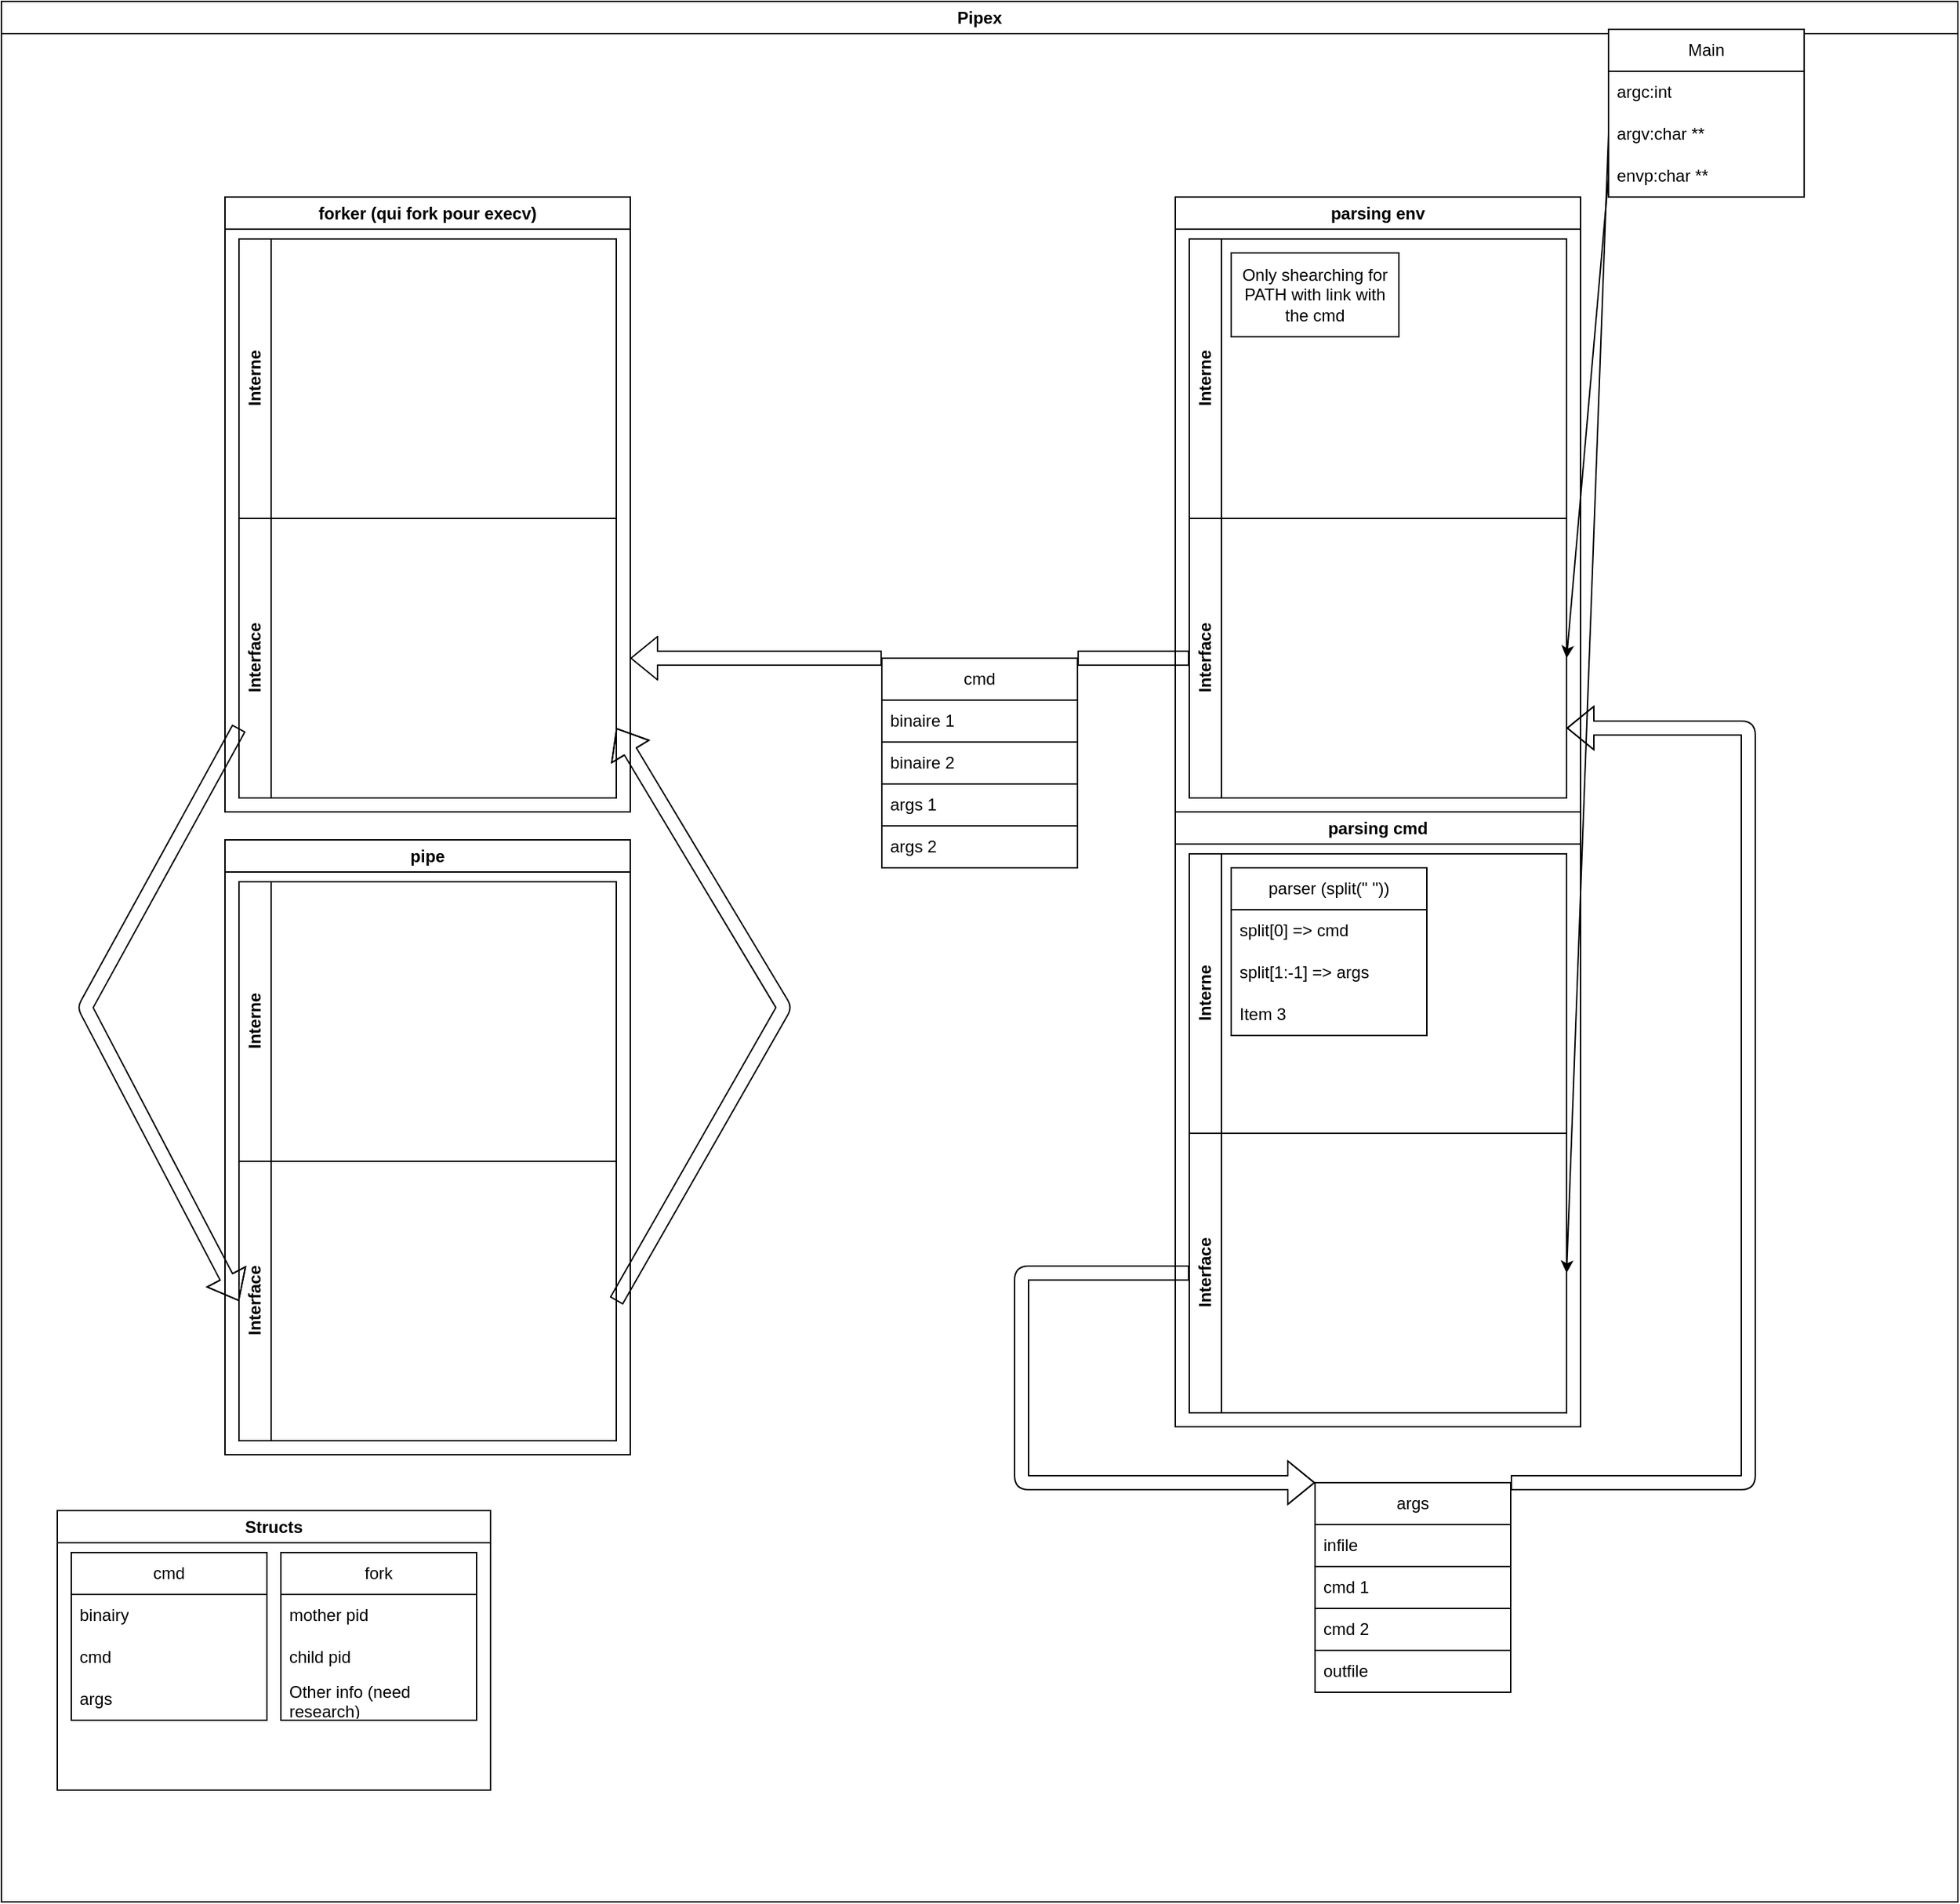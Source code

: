 <mxfile>
    <diagram id="48ALAnnVDGwrd_75UYFQ" name="Page-1">
        <mxGraphModel dx="1157" dy="763" grid="1" gridSize="10" guides="1" tooltips="1" connect="1" arrows="1" fold="1" page="1" pageScale="1" pageWidth="850" pageHeight="1100" math="0" shadow="0">
            <root>
                <mxCell id="0"/>
                <mxCell id="1" parent="0"/>
                <mxCell id="2" value="Pipex" style="swimlane;whiteSpace=wrap;html=1;" vertex="1" parent="1">
                    <mxGeometry x="40" y="40" width="1400" height="1360" as="geometry">
                        <mxRectangle x="-50" y="100" width="70" height="30" as="alternateBounds"/>
                    </mxGeometry>
                </mxCell>
                <mxCell id="10" value="Main" style="swimlane;fontStyle=0;childLayout=stackLayout;horizontal=1;startSize=30;horizontalStack=0;resizeParent=1;resizeParentMax=0;resizeLast=0;collapsible=1;marginBottom=0;whiteSpace=wrap;html=1;" vertex="1" parent="2">
                    <mxGeometry x="1150" y="20" width="140" height="120" as="geometry"/>
                </mxCell>
                <mxCell id="11" value="argc:int" style="text;strokeColor=none;fillColor=none;align=left;verticalAlign=middle;spacingLeft=4;spacingRight=4;overflow=hidden;points=[[0,0.5],[1,0.5]];portConstraint=eastwest;rotatable=0;whiteSpace=wrap;html=1;" vertex="1" parent="10">
                    <mxGeometry y="30" width="140" height="30" as="geometry"/>
                </mxCell>
                <mxCell id="12" value="argv:char **" style="text;strokeColor=none;fillColor=none;align=left;verticalAlign=middle;spacingLeft=4;spacingRight=4;overflow=hidden;points=[[0,0.5],[1,0.5]];portConstraint=eastwest;rotatable=0;whiteSpace=wrap;html=1;" vertex="1" parent="10">
                    <mxGeometry y="60" width="140" height="30" as="geometry"/>
                </mxCell>
                <mxCell id="13" value="envp:char **" style="text;strokeColor=none;fillColor=none;align=left;verticalAlign=middle;spacingLeft=4;spacingRight=4;overflow=hidden;points=[[0,0.5],[1,0.5]];portConstraint=eastwest;rotatable=0;whiteSpace=wrap;html=1;" vertex="1" parent="10">
                    <mxGeometry y="90" width="140" height="30" as="geometry"/>
                </mxCell>
                <mxCell id="3" value="parsing env" style="swimlane;whiteSpace=wrap;html=1;" vertex="1" parent="2">
                    <mxGeometry x="840" y="140" width="290" height="440" as="geometry"/>
                </mxCell>
                <mxCell id="5" value="Interne" style="swimlane;horizontal=0;whiteSpace=wrap;html=1;" vertex="1" parent="3">
                    <mxGeometry x="10" y="30" width="270" height="200" as="geometry"/>
                </mxCell>
                <mxCell id="61" value="Only shearching for PATH with link with the cmd" style="rounded=0;whiteSpace=wrap;html=1;" vertex="1" parent="5">
                    <mxGeometry x="30" y="10" width="120" height="60" as="geometry"/>
                </mxCell>
                <mxCell id="6" value="Interface" style="swimlane;horizontal=0;whiteSpace=wrap;html=1;" vertex="1" parent="3">
                    <mxGeometry x="10" y="230" width="270" height="200" as="geometry"/>
                </mxCell>
                <mxCell id="7" value="parsing cmd" style="swimlane;whiteSpace=wrap;html=1;" vertex="1" parent="2">
                    <mxGeometry x="840" y="580" width="290" height="440" as="geometry"/>
                </mxCell>
                <mxCell id="8" value="Interne" style="swimlane;horizontal=0;whiteSpace=wrap;html=1;" vertex="1" parent="7">
                    <mxGeometry x="10" y="30" width="270" height="200" as="geometry"/>
                </mxCell>
                <mxCell id="50" value="parser (split(&quot; &quot;))" style="swimlane;fontStyle=0;childLayout=stackLayout;horizontal=1;startSize=30;horizontalStack=0;resizeParent=1;resizeParentMax=0;resizeLast=0;collapsible=1;marginBottom=0;whiteSpace=wrap;html=1;" vertex="1" parent="8">
                    <mxGeometry x="30" y="10" width="140" height="120" as="geometry"/>
                </mxCell>
                <mxCell id="51" value="split[0] =&amp;gt; cmd" style="text;strokeColor=none;fillColor=none;align=left;verticalAlign=middle;spacingLeft=4;spacingRight=4;overflow=hidden;points=[[0,0.5],[1,0.5]];portConstraint=eastwest;rotatable=0;whiteSpace=wrap;html=1;" vertex="1" parent="50">
                    <mxGeometry y="30" width="140" height="30" as="geometry"/>
                </mxCell>
                <mxCell id="52" value="split[1:-1] =&amp;gt; args" style="text;strokeColor=none;fillColor=none;align=left;verticalAlign=middle;spacingLeft=4;spacingRight=4;overflow=hidden;points=[[0,0.5],[1,0.5]];portConstraint=eastwest;rotatable=0;whiteSpace=wrap;html=1;" vertex="1" parent="50">
                    <mxGeometry y="60" width="140" height="30" as="geometry"/>
                </mxCell>
                <mxCell id="53" value="Item 3" style="text;strokeColor=none;fillColor=none;align=left;verticalAlign=middle;spacingLeft=4;spacingRight=4;overflow=hidden;points=[[0,0.5],[1,0.5]];portConstraint=eastwest;rotatable=0;whiteSpace=wrap;html=1;" vertex="1" parent="50">
                    <mxGeometry y="90" width="140" height="30" as="geometry"/>
                </mxCell>
                <mxCell id="9" value="Interface" style="swimlane;horizontal=0;whiteSpace=wrap;html=1;" vertex="1" parent="7">
                    <mxGeometry x="10" y="230" width="270" height="200" as="geometry"/>
                </mxCell>
                <mxCell id="14" style="edgeStyle=none;html=1;entryX=1;entryY=0.5;entryDx=0;entryDy=0;exitX=0;exitY=0.5;exitDx=0;exitDy=0;" edge="1" parent="2" source="13" target="6">
                    <mxGeometry relative="1" as="geometry"/>
                </mxCell>
                <mxCell id="15" style="edgeStyle=none;html=1;entryX=1;entryY=0.5;entryDx=0;entryDy=0;exitX=0;exitY=0.5;exitDx=0;exitDy=0;" edge="1" parent="2" source="12" target="9">
                    <mxGeometry relative="1" as="geometry"/>
                </mxCell>
                <mxCell id="23" value="args" style="swimlane;fontStyle=0;childLayout=stackLayout;horizontal=1;startSize=30;horizontalStack=0;resizeParent=1;resizeParentMax=0;resizeLast=0;collapsible=1;marginBottom=0;whiteSpace=wrap;html=1;direction=east;" vertex="1" parent="2">
                    <mxGeometry x="940" y="1060" width="140" height="150" as="geometry"/>
                </mxCell>
                <mxCell id="24" value="infile" style="text;strokeColor=none;fillColor=none;align=left;verticalAlign=middle;spacingLeft=4;spacingRight=4;overflow=hidden;points=[[0,0.5],[1,0.5]];portConstraint=eastwest;rotatable=0;whiteSpace=wrap;html=1;" vertex="1" parent="23">
                    <mxGeometry y="30" width="140" height="30" as="geometry"/>
                </mxCell>
                <mxCell id="25" value="cmd 1" style="text;strokeColor=default;fillColor=none;align=left;verticalAlign=middle;spacingLeft=4;spacingRight=4;overflow=hidden;points=[[0,0.5],[1,0.5]];portConstraint=eastwest;rotatable=0;whiteSpace=wrap;html=1;" vertex="1" parent="23">
                    <mxGeometry y="60" width="140" height="30" as="geometry"/>
                </mxCell>
                <mxCell id="26" value="cmd 2" style="text;strokeColor=default;fillColor=none;align=left;verticalAlign=middle;spacingLeft=4;spacingRight=4;overflow=hidden;points=[[0,0.5],[1,0.5]];portConstraint=eastwest;rotatable=0;whiteSpace=wrap;html=1;" vertex="1" parent="23">
                    <mxGeometry y="90" width="140" height="30" as="geometry"/>
                </mxCell>
                <mxCell id="27" value="outfile" style="text;strokeColor=none;fillColor=none;align=left;verticalAlign=middle;spacingLeft=4;spacingRight=4;overflow=hidden;points=[[0,0.5],[1,0.5]];portConstraint=eastwest;rotatable=0;whiteSpace=wrap;html=1;" vertex="1" parent="23">
                    <mxGeometry y="120" width="140" height="30" as="geometry"/>
                </mxCell>
                <mxCell id="42" style="edgeStyle=none;shape=flexArrow;html=1;entryX=0;entryY=0;entryDx=0;entryDy=0;exitX=0;exitY=0.5;exitDx=0;exitDy=0;" edge="1" parent="2" source="9" target="23">
                    <mxGeometry relative="1" as="geometry">
                        <Array as="points">
                            <mxPoint x="730" y="910"/>
                            <mxPoint x="730" y="1060"/>
                        </Array>
                    </mxGeometry>
                </mxCell>
                <mxCell id="35" value="cmd" style="swimlane;fontStyle=0;childLayout=stackLayout;horizontal=1;startSize=30;horizontalStack=0;resizeParent=1;resizeParentMax=0;resizeLast=0;collapsible=1;marginBottom=0;whiteSpace=wrap;html=1;" vertex="1" parent="2">
                    <mxGeometry x="630" y="470" width="140" height="150" as="geometry"/>
                </mxCell>
                <mxCell id="36" value="binaire 1" style="text;strokeColor=none;fillColor=none;align=left;verticalAlign=middle;spacingLeft=4;spacingRight=4;overflow=hidden;points=[[0,0.5],[1,0.5]];portConstraint=eastwest;rotatable=0;whiteSpace=wrap;html=1;" vertex="1" parent="35">
                    <mxGeometry y="30" width="140" height="30" as="geometry"/>
                </mxCell>
                <mxCell id="37" value="binaire 2" style="text;strokeColor=default;fillColor=none;align=left;verticalAlign=middle;spacingLeft=4;spacingRight=4;overflow=hidden;points=[[0,0.5],[1,0.5]];portConstraint=eastwest;rotatable=0;whiteSpace=wrap;html=1;" vertex="1" parent="35">
                    <mxGeometry y="60" width="140" height="30" as="geometry"/>
                </mxCell>
                <mxCell id="38" value="args 1" style="text;strokeColor=default;fillColor=none;align=left;verticalAlign=middle;spacingLeft=4;spacingRight=4;overflow=hidden;points=[[0,0.5],[1,0.5]];portConstraint=eastwest;rotatable=0;whiteSpace=wrap;html=1;" vertex="1" parent="35">
                    <mxGeometry y="90" width="140" height="30" as="geometry"/>
                </mxCell>
                <mxCell id="40" value="args 2" style="text;strokeColor=none;fillColor=none;align=left;verticalAlign=middle;spacingLeft=4;spacingRight=4;overflow=hidden;points=[[0,0.5],[1,0.5]];portConstraint=eastwest;rotatable=0;whiteSpace=wrap;html=1;" vertex="1" parent="35">
                    <mxGeometry y="120" width="140" height="30" as="geometry"/>
                </mxCell>
                <mxCell id="39" value="" style="edgeStyle=none;shape=flexArrow;html=1;exitX=0;exitY=0.5;exitDx=0;exitDy=0;entryX=1;entryY=0;entryDx=0;entryDy=0;endArrow=none;" edge="1" parent="2" source="6" target="35">
                    <mxGeometry relative="1" as="geometry">
                        <mxPoint x="60" y="470" as="sourcePoint"/>
                        <mxPoint x="-260" y="810" as="targetPoint"/>
                    </mxGeometry>
                </mxCell>
                <mxCell id="17" value="forker (qui fork pour execv)" style="swimlane;whiteSpace=wrap;html=1;" vertex="1" parent="2">
                    <mxGeometry x="160" y="140" width="290" height="440" as="geometry"/>
                </mxCell>
                <mxCell id="18" value="Interne" style="swimlane;horizontal=0;whiteSpace=wrap;html=1;" vertex="1" parent="17">
                    <mxGeometry x="10" y="30" width="270" height="200" as="geometry"/>
                </mxCell>
                <mxCell id="19" value="Interface" style="swimlane;horizontal=0;whiteSpace=wrap;html=1;" vertex="1" parent="17">
                    <mxGeometry x="10" y="230" width="270" height="200" as="geometry"/>
                </mxCell>
                <mxCell id="34" style="edgeStyle=none;shape=flexArrow;html=1;exitX=0;exitY=0;exitDx=0;exitDy=0;entryX=1;entryY=0.75;entryDx=0;entryDy=0;startArrow=none;" edge="1" parent="2" source="35" target="17">
                    <mxGeometry relative="1" as="geometry"/>
                </mxCell>
                <mxCell id="43" value="pipe" style="swimlane;whiteSpace=wrap;html=1;" vertex="1" parent="2">
                    <mxGeometry x="160" y="600" width="290" height="440" as="geometry"/>
                </mxCell>
                <mxCell id="44" value="Interne" style="swimlane;horizontal=0;whiteSpace=wrap;html=1;" vertex="1" parent="43">
                    <mxGeometry x="10" y="30" width="270" height="200" as="geometry"/>
                </mxCell>
                <mxCell id="45" value="Interface" style="swimlane;horizontal=0;whiteSpace=wrap;html=1;" vertex="1" parent="43">
                    <mxGeometry x="10" y="230" width="270" height="200" as="geometry"/>
                </mxCell>
                <mxCell id="54" style="edgeStyle=none;shape=flexArrow;html=1;exitX=1;exitY=0;exitDx=0;exitDy=0;entryX=1;entryY=0.75;entryDx=0;entryDy=0;" edge="1" parent="2" source="23" target="6">
                    <mxGeometry relative="1" as="geometry">
                        <mxPoint x="1240" y="1135" as="targetPoint"/>
                        <Array as="points">
                            <mxPoint x="1250" y="1060"/>
                            <mxPoint x="1250" y="520"/>
                        </Array>
                    </mxGeometry>
                </mxCell>
                <mxCell id="55" style="edgeStyle=none;shape=flexArrow;html=1;entryX=0;entryY=0.5;entryDx=0;entryDy=0;exitX=0;exitY=0.75;exitDx=0;exitDy=0;" edge="1" parent="2" source="19" target="45">
                    <mxGeometry relative="1" as="geometry">
                        <Array as="points">
                            <mxPoint x="60" y="720"/>
                        </Array>
                    </mxGeometry>
                </mxCell>
                <mxCell id="56" style="edgeStyle=none;shape=flexArrow;html=1;entryX=1;entryY=0.75;entryDx=0;entryDy=0;exitX=1;exitY=0.5;exitDx=0;exitDy=0;" edge="1" parent="2" source="45" target="19">
                    <mxGeometry relative="1" as="geometry">
                        <Array as="points">
                            <mxPoint x="560" y="720"/>
                        </Array>
                    </mxGeometry>
                </mxCell>
                <mxCell id="67" value="Structs" style="swimlane;whiteSpace=wrap;html=1;strokeColor=default;" vertex="1" parent="2">
                    <mxGeometry x="40" y="1080" width="310" height="200" as="geometry"/>
                </mxCell>
                <mxCell id="68" value="cmd" style="swimlane;fontStyle=0;childLayout=stackLayout;horizontal=1;startSize=30;horizontalStack=0;resizeParent=1;resizeParentMax=0;resizeLast=0;collapsible=1;marginBottom=0;whiteSpace=wrap;html=1;strokeColor=default;" vertex="1" parent="67">
                    <mxGeometry x="10" y="30" width="140" height="120" as="geometry"/>
                </mxCell>
                <mxCell id="69" value="binairy" style="text;strokeColor=none;fillColor=none;align=left;verticalAlign=middle;spacingLeft=4;spacingRight=4;overflow=hidden;points=[[0,0.5],[1,0.5]];portConstraint=eastwest;rotatable=0;whiteSpace=wrap;html=1;" vertex="1" parent="68">
                    <mxGeometry y="30" width="140" height="30" as="geometry"/>
                </mxCell>
                <mxCell id="70" value="cmd" style="text;strokeColor=none;fillColor=none;align=left;verticalAlign=middle;spacingLeft=4;spacingRight=4;overflow=hidden;points=[[0,0.5],[1,0.5]];portConstraint=eastwest;rotatable=0;whiteSpace=wrap;html=1;" vertex="1" parent="68">
                    <mxGeometry y="60" width="140" height="30" as="geometry"/>
                </mxCell>
                <mxCell id="71" value="args" style="text;strokeColor=none;fillColor=none;align=left;verticalAlign=middle;spacingLeft=4;spacingRight=4;overflow=hidden;points=[[0,0.5],[1,0.5]];portConstraint=eastwest;rotatable=0;whiteSpace=wrap;html=1;" vertex="1" parent="68">
                    <mxGeometry y="90" width="140" height="30" as="geometry"/>
                </mxCell>
                <mxCell id="72" value="fork" style="swimlane;fontStyle=0;childLayout=stackLayout;horizontal=1;startSize=30;horizontalStack=0;resizeParent=1;resizeParentMax=0;resizeLast=0;collapsible=1;marginBottom=0;whiteSpace=wrap;html=1;strokeColor=default;" vertex="1" parent="67">
                    <mxGeometry x="160" y="30" width="140" height="120" as="geometry"/>
                </mxCell>
                <mxCell id="73" value="mother pid" style="text;strokeColor=none;fillColor=none;align=left;verticalAlign=middle;spacingLeft=4;spacingRight=4;overflow=hidden;points=[[0,0.5],[1,0.5]];portConstraint=eastwest;rotatable=0;whiteSpace=wrap;html=1;" vertex="1" parent="72">
                    <mxGeometry y="30" width="140" height="30" as="geometry"/>
                </mxCell>
                <mxCell id="74" value="child pid" style="text;strokeColor=none;fillColor=none;align=left;verticalAlign=middle;spacingLeft=4;spacingRight=4;overflow=hidden;points=[[0,0.5],[1,0.5]];portConstraint=eastwest;rotatable=0;whiteSpace=wrap;html=1;" vertex="1" parent="72">
                    <mxGeometry y="60" width="140" height="30" as="geometry"/>
                </mxCell>
                <mxCell id="75" value="Other info (need research)" style="text;strokeColor=none;fillColor=none;align=left;verticalAlign=middle;spacingLeft=4;spacingRight=4;overflow=hidden;points=[[0,0.5],[1,0.5]];portConstraint=eastwest;rotatable=0;whiteSpace=wrap;html=1;" vertex="1" parent="72">
                    <mxGeometry y="90" width="140" height="30" as="geometry"/>
                </mxCell>
            </root>
        </mxGraphModel>
    </diagram>
</mxfile>